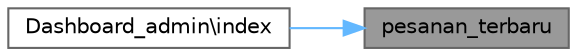 digraph "pesanan_terbaru"
{
 // LATEX_PDF_SIZE
  bgcolor="transparent";
  edge [fontname=Helvetica,fontsize=10,labelfontname=Helvetica,labelfontsize=10];
  node [fontname=Helvetica,fontsize=10,shape=box,height=0.2,width=0.4];
  rankdir="RL";
  Node1 [id="Node000001",label="pesanan_terbaru",height=0.2,width=0.4,color="gray40", fillcolor="grey60", style="filled", fontcolor="black",tooltip=" "];
  Node1 -> Node2 [id="edge1_Node000001_Node000002",dir="back",color="steelblue1",style="solid",tooltip=" "];
  Node2 [id="Node000002",label="Dashboard_admin\\index",height=0.2,width=0.4,color="grey40", fillcolor="white", style="filled",URL="$class_dashboard__admin.html#a149eb92716c1084a935e04a8d95f7347",tooltip=" "];
}
